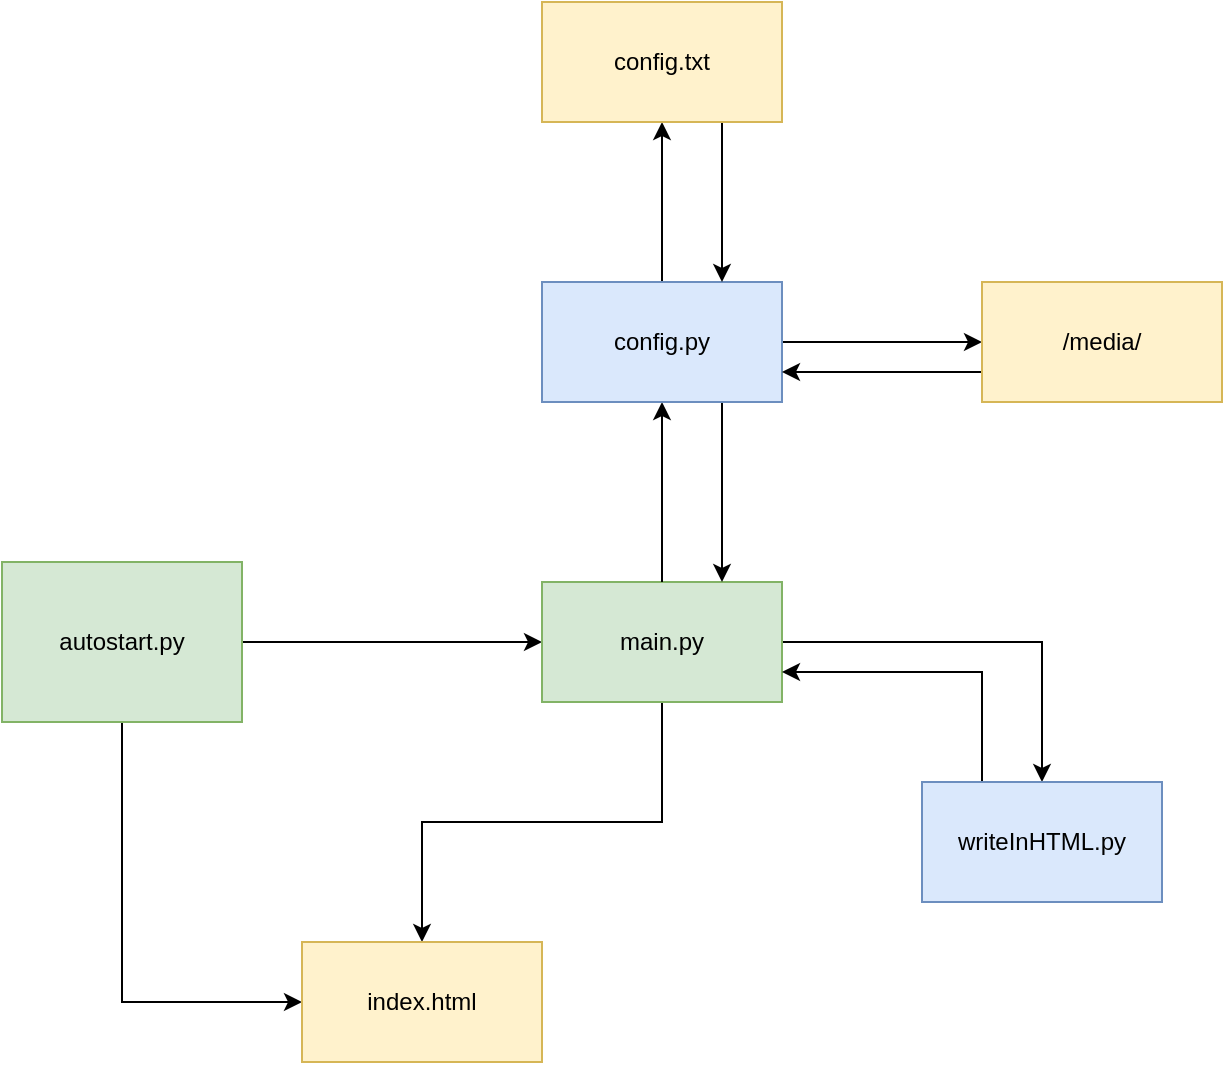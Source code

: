 <mxfile version="20.8.20" type="github"><diagram name="Seite-1" id="E6457HWmK181q3skTpQV"><mxGraphModel dx="1434" dy="796" grid="1" gridSize="10" guides="1" tooltips="1" connect="1" arrows="1" fold="1" page="1" pageScale="1" pageWidth="1169" pageHeight="827" math="0" shadow="0"><root><mxCell id="0"/><mxCell id="1" parent="0"/><mxCell id="fuIkv5NPpX5S1BYm-9u--3" style="edgeStyle=orthogonalEdgeStyle;rounded=0;orthogonalLoop=1;jettySize=auto;html=1;exitX=1;exitY=0.5;exitDx=0;exitDy=0;entryX=0;entryY=0.5;entryDx=0;entryDy=0;" edge="1" parent="1" source="fuIkv5NPpX5S1BYm-9u--1" target="fuIkv5NPpX5S1BYm-9u--2"><mxGeometry relative="1" as="geometry"/></mxCell><mxCell id="fuIkv5NPpX5S1BYm-9u--14" style="edgeStyle=orthogonalEdgeStyle;rounded=0;orthogonalLoop=1;jettySize=auto;html=1;exitX=0.5;exitY=1;exitDx=0;exitDy=0;entryX=0;entryY=0.5;entryDx=0;entryDy=0;" edge="1" parent="1" source="fuIkv5NPpX5S1BYm-9u--1" target="fuIkv5NPpX5S1BYm-9u--13"><mxGeometry relative="1" as="geometry"/></mxCell><mxCell id="fuIkv5NPpX5S1BYm-9u--1" value="autostart.py" style="rounded=0;whiteSpace=wrap;html=1;fillColor=#d5e8d4;strokeColor=#82b366;" vertex="1" parent="1"><mxGeometry x="180" y="380" width="120" height="80" as="geometry"/></mxCell><mxCell id="fuIkv5NPpX5S1BYm-9u--8" style="edgeStyle=orthogonalEdgeStyle;rounded=0;orthogonalLoop=1;jettySize=auto;html=1;exitX=1;exitY=0.5;exitDx=0;exitDy=0;entryX=0.5;entryY=0;entryDx=0;entryDy=0;" edge="1" parent="1" source="fuIkv5NPpX5S1BYm-9u--2" target="fuIkv5NPpX5S1BYm-9u--7"><mxGeometry relative="1" as="geometry"/></mxCell><mxCell id="fuIkv5NPpX5S1BYm-9u--15" style="edgeStyle=orthogonalEdgeStyle;rounded=0;orthogonalLoop=1;jettySize=auto;html=1;exitX=0.5;exitY=1;exitDx=0;exitDy=0;entryX=0.5;entryY=0;entryDx=0;entryDy=0;" edge="1" parent="1" source="fuIkv5NPpX5S1BYm-9u--2" target="fuIkv5NPpX5S1BYm-9u--13"><mxGeometry relative="1" as="geometry"/></mxCell><mxCell id="fuIkv5NPpX5S1BYm-9u--2" value="main.py" style="rounded=0;whiteSpace=wrap;html=1;fillColor=#d5e8d4;strokeColor=#82b366;" vertex="1" parent="1"><mxGeometry x="450" y="390" width="120" height="60" as="geometry"/></mxCell><mxCell id="fuIkv5NPpX5S1BYm-9u--5" style="edgeStyle=orthogonalEdgeStyle;rounded=0;orthogonalLoop=1;jettySize=auto;html=1;exitX=0.5;exitY=0;exitDx=0;exitDy=0;entryX=0.5;entryY=1;entryDx=0;entryDy=0;" edge="1" parent="1" source="fuIkv5NPpX5S1BYm-9u--2" target="fuIkv5NPpX5S1BYm-9u--4"><mxGeometry relative="1" as="geometry"><mxPoint x="570" y="280" as="targetPoint"/></mxGeometry></mxCell><mxCell id="fuIkv5NPpX5S1BYm-9u--6" style="edgeStyle=orthogonalEdgeStyle;rounded=0;orthogonalLoop=1;jettySize=auto;html=1;exitX=0.75;exitY=1;exitDx=0;exitDy=0;entryX=0.75;entryY=0;entryDx=0;entryDy=0;" edge="1" parent="1" source="fuIkv5NPpX5S1BYm-9u--4" target="fuIkv5NPpX5S1BYm-9u--2"><mxGeometry relative="1" as="geometry"/></mxCell><mxCell id="fuIkv5NPpX5S1BYm-9u--11" style="edgeStyle=orthogonalEdgeStyle;rounded=0;orthogonalLoop=1;jettySize=auto;html=1;exitX=0.5;exitY=0;exitDx=0;exitDy=0;entryX=0.5;entryY=1;entryDx=0;entryDy=0;" edge="1" parent="1" source="fuIkv5NPpX5S1BYm-9u--4" target="fuIkv5NPpX5S1BYm-9u--10"><mxGeometry relative="1" as="geometry"/></mxCell><mxCell id="fuIkv5NPpX5S1BYm-9u--17" style="edgeStyle=orthogonalEdgeStyle;rounded=0;orthogonalLoop=1;jettySize=auto;html=1;exitX=1;exitY=0.5;exitDx=0;exitDy=0;entryX=0;entryY=0.5;entryDx=0;entryDy=0;" edge="1" parent="1" source="fuIkv5NPpX5S1BYm-9u--4" target="fuIkv5NPpX5S1BYm-9u--16"><mxGeometry relative="1" as="geometry"/></mxCell><mxCell id="fuIkv5NPpX5S1BYm-9u--4" value="config.py" style="rounded=0;whiteSpace=wrap;html=1;fillColor=#dae8fc;strokeColor=#6c8ebf;" vertex="1" parent="1"><mxGeometry x="450" y="240" width="120" height="60" as="geometry"/></mxCell><mxCell id="fuIkv5NPpX5S1BYm-9u--9" style="edgeStyle=orthogonalEdgeStyle;rounded=0;orthogonalLoop=1;jettySize=auto;html=1;exitX=0.25;exitY=0;exitDx=0;exitDy=0;entryX=1;entryY=0.75;entryDx=0;entryDy=0;" edge="1" parent="1" source="fuIkv5NPpX5S1BYm-9u--7" target="fuIkv5NPpX5S1BYm-9u--2"><mxGeometry relative="1" as="geometry"/></mxCell><mxCell id="fuIkv5NPpX5S1BYm-9u--7" value="writeInHTML.py" style="rounded=0;whiteSpace=wrap;html=1;fillColor=#dae8fc;strokeColor=#6c8ebf;" vertex="1" parent="1"><mxGeometry x="640" y="490" width="120" height="60" as="geometry"/></mxCell><mxCell id="fuIkv5NPpX5S1BYm-9u--12" style="edgeStyle=orthogonalEdgeStyle;rounded=0;orthogonalLoop=1;jettySize=auto;html=1;exitX=0.75;exitY=1;exitDx=0;exitDy=0;entryX=0.75;entryY=0;entryDx=0;entryDy=0;" edge="1" parent="1" source="fuIkv5NPpX5S1BYm-9u--10" target="fuIkv5NPpX5S1BYm-9u--4"><mxGeometry relative="1" as="geometry"/></mxCell><mxCell id="fuIkv5NPpX5S1BYm-9u--10" value="config.txt" style="rounded=0;whiteSpace=wrap;html=1;fillColor=#fff2cc;strokeColor=#d6b656;" vertex="1" parent="1"><mxGeometry x="450" y="100" width="120" height="60" as="geometry"/></mxCell><mxCell id="fuIkv5NPpX5S1BYm-9u--13" value="index.html" style="rounded=0;whiteSpace=wrap;html=1;fillColor=#fff2cc;strokeColor=#d6b656;" vertex="1" parent="1"><mxGeometry x="330" y="570" width="120" height="60" as="geometry"/></mxCell><mxCell id="fuIkv5NPpX5S1BYm-9u--18" style="edgeStyle=orthogonalEdgeStyle;rounded=0;orthogonalLoop=1;jettySize=auto;html=1;exitX=0;exitY=0.75;exitDx=0;exitDy=0;entryX=1;entryY=0.75;entryDx=0;entryDy=0;" edge="1" parent="1" source="fuIkv5NPpX5S1BYm-9u--16" target="fuIkv5NPpX5S1BYm-9u--4"><mxGeometry relative="1" as="geometry"/></mxCell><mxCell id="fuIkv5NPpX5S1BYm-9u--16" value="/media/" style="rounded=0;whiteSpace=wrap;html=1;fillColor=#fff2cc;strokeColor=#d6b656;" vertex="1" parent="1"><mxGeometry x="670" y="240" width="120" height="60" as="geometry"/></mxCell></root></mxGraphModel></diagram></mxfile>